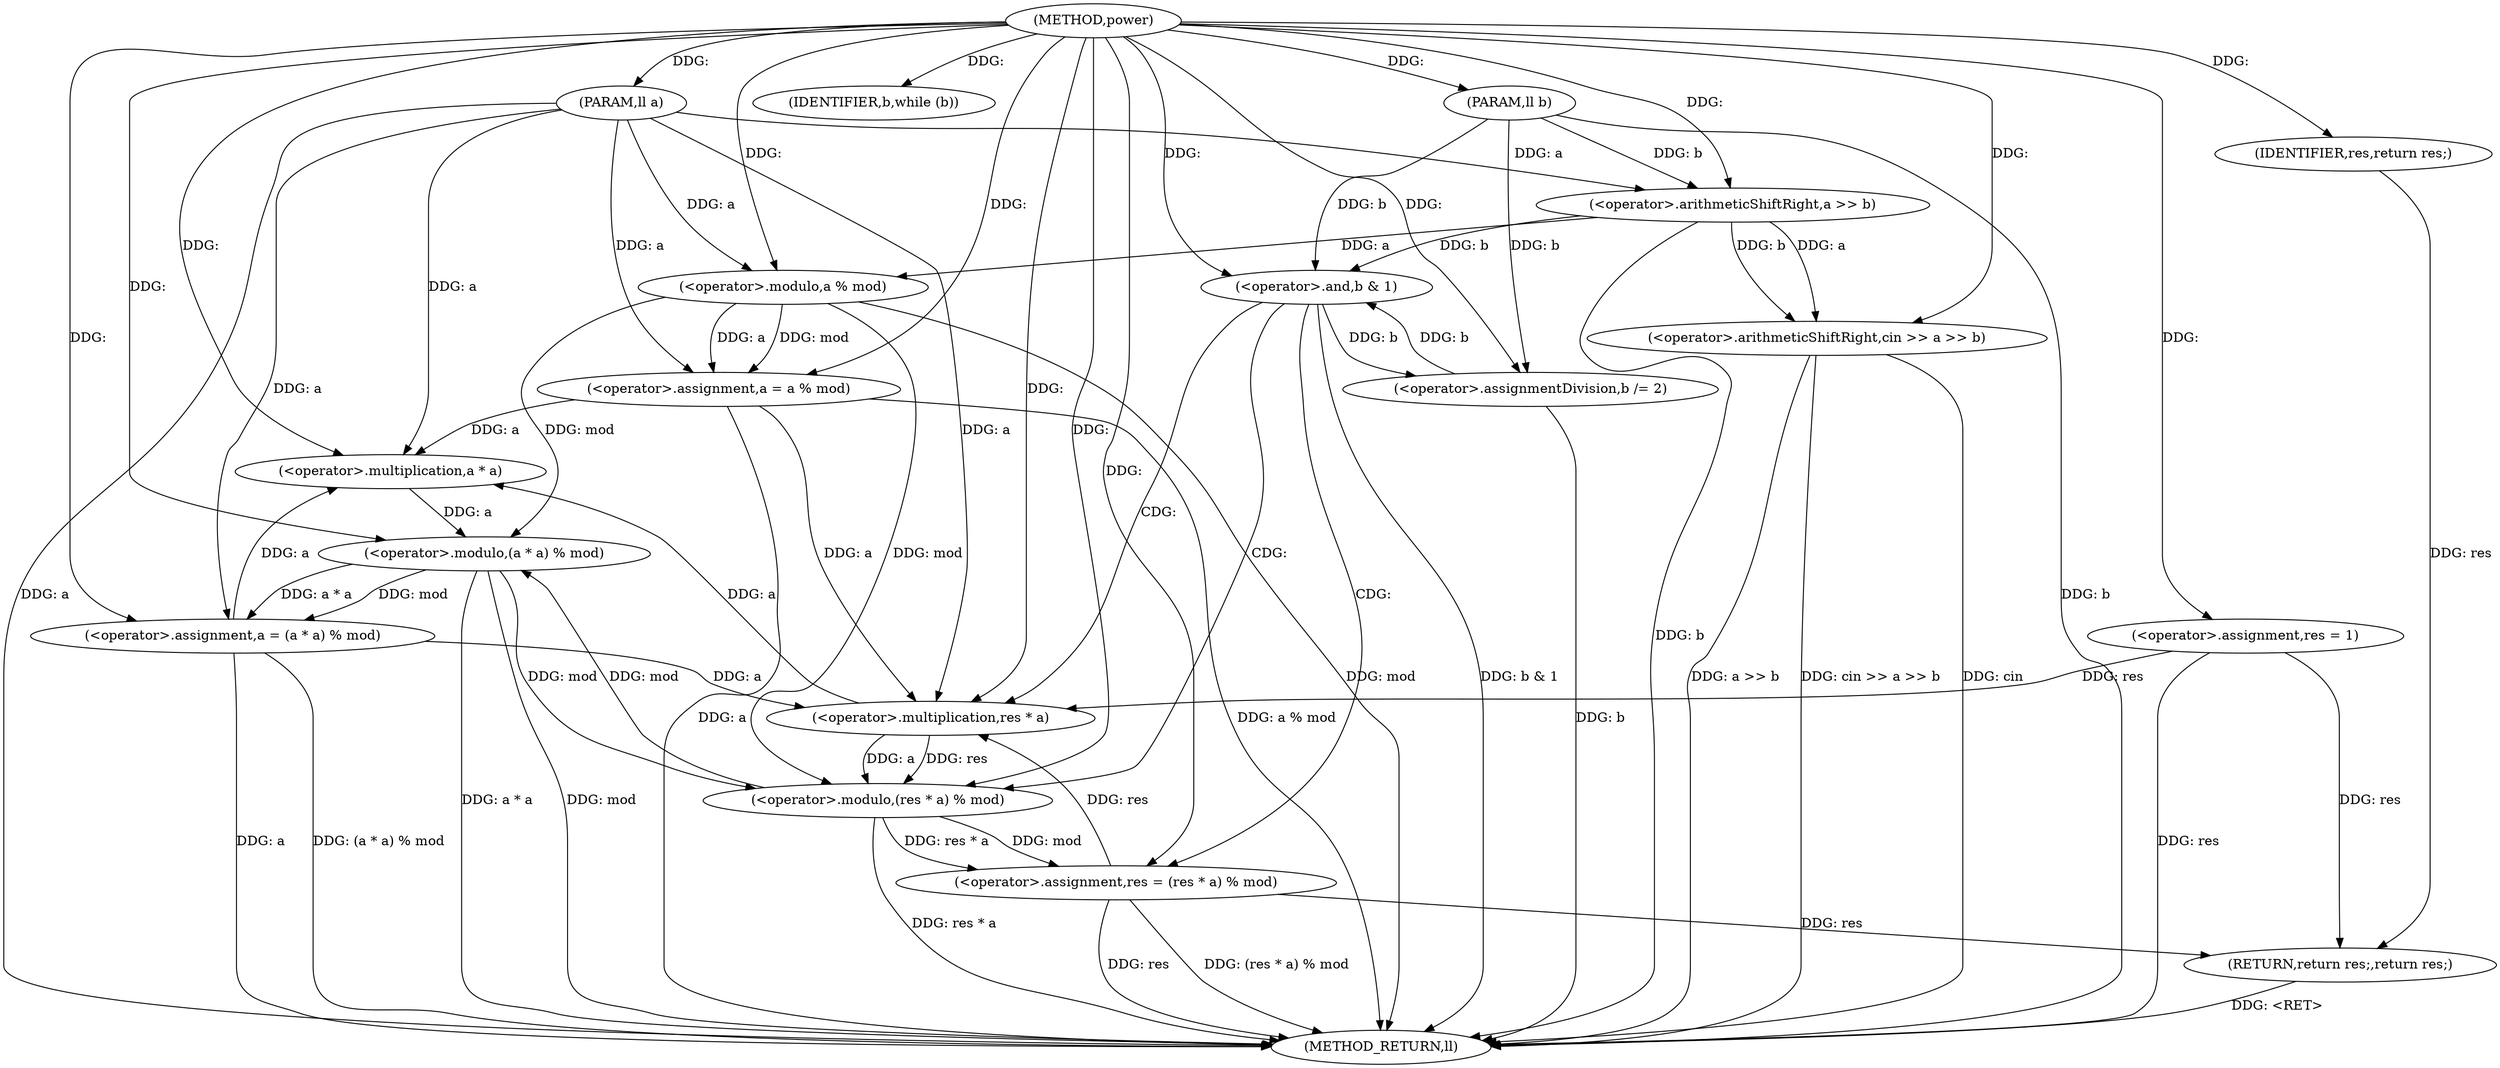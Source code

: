digraph "power" {  
"1000112" [label = "(METHOD,power)" ]
"1000157" [label = "(METHOD_RETURN,ll)" ]
"1000113" [label = "(PARAM,ll a)" ]
"1000114" [label = "(PARAM,ll b)" ]
"1000117" [label = "(<operator>.assignment,res = 1)" ]
"1000120" [label = "(<operator>.arithmeticShiftRight,cin >> a >> b)" ]
"1000125" [label = "(<operator>.assignment,a = a % mod)" ]
"1000155" [label = "(RETURN,return res;,return res;)" ]
"1000131" [label = "(IDENTIFIER,b,while (b))" ]
"1000156" [label = "(IDENTIFIER,res,return res;)" ]
"1000122" [label = "(<operator>.arithmeticShiftRight,a >> b)" ]
"1000127" [label = "(<operator>.modulo,a % mod)" ]
"1000145" [label = "(<operator>.assignmentDivision,b /= 2)" ]
"1000148" [label = "(<operator>.assignment,a = (a * a) % mod)" ]
"1000134" [label = "(<operator>.and,b & 1)" ]
"1000138" [label = "(<operator>.assignment,res = (res * a) % mod)" ]
"1000150" [label = "(<operator>.modulo,(a * a) % mod)" ]
"1000151" [label = "(<operator>.multiplication,a * a)" ]
"1000140" [label = "(<operator>.modulo,(res * a) % mod)" ]
"1000141" [label = "(<operator>.multiplication,res * a)" ]
  "1000155" -> "1000157"  [ label = "DDG: <RET>"] 
  "1000113" -> "1000157"  [ label = "DDG: a"] 
  "1000114" -> "1000157"  [ label = "DDG: b"] 
  "1000117" -> "1000157"  [ label = "DDG: res"] 
  "1000122" -> "1000157"  [ label = "DDG: b"] 
  "1000120" -> "1000157"  [ label = "DDG: a >> b"] 
  "1000120" -> "1000157"  [ label = "DDG: cin >> a >> b"] 
  "1000125" -> "1000157"  [ label = "DDG: a"] 
  "1000127" -> "1000157"  [ label = "DDG: mod"] 
  "1000125" -> "1000157"  [ label = "DDG: a % mod"] 
  "1000134" -> "1000157"  [ label = "DDG: b & 1"] 
  "1000138" -> "1000157"  [ label = "DDG: res"] 
  "1000140" -> "1000157"  [ label = "DDG: res * a"] 
  "1000138" -> "1000157"  [ label = "DDG: (res * a) % mod"] 
  "1000145" -> "1000157"  [ label = "DDG: b"] 
  "1000148" -> "1000157"  [ label = "DDG: a"] 
  "1000150" -> "1000157"  [ label = "DDG: a * a"] 
  "1000150" -> "1000157"  [ label = "DDG: mod"] 
  "1000148" -> "1000157"  [ label = "DDG: (a * a) % mod"] 
  "1000120" -> "1000157"  [ label = "DDG: cin"] 
  "1000112" -> "1000113"  [ label = "DDG: "] 
  "1000112" -> "1000114"  [ label = "DDG: "] 
  "1000112" -> "1000117"  [ label = "DDG: "] 
  "1000127" -> "1000125"  [ label = "DDG: a"] 
  "1000127" -> "1000125"  [ label = "DDG: mod"] 
  "1000156" -> "1000155"  [ label = "DDG: res"] 
  "1000117" -> "1000155"  [ label = "DDG: res"] 
  "1000138" -> "1000155"  [ label = "DDG: res"] 
  "1000112" -> "1000120"  [ label = "DDG: "] 
  "1000122" -> "1000120"  [ label = "DDG: a"] 
  "1000122" -> "1000120"  [ label = "DDG: b"] 
  "1000113" -> "1000125"  [ label = "DDG: a"] 
  "1000112" -> "1000125"  [ label = "DDG: "] 
  "1000112" -> "1000131"  [ label = "DDG: "] 
  "1000112" -> "1000156"  [ label = "DDG: "] 
  "1000113" -> "1000122"  [ label = "DDG: a"] 
  "1000112" -> "1000122"  [ label = "DDG: "] 
  "1000114" -> "1000122"  [ label = "DDG: b"] 
  "1000122" -> "1000127"  [ label = "DDG: a"] 
  "1000113" -> "1000127"  [ label = "DDG: a"] 
  "1000112" -> "1000127"  [ label = "DDG: "] 
  "1000112" -> "1000145"  [ label = "DDG: "] 
  "1000150" -> "1000148"  [ label = "DDG: mod"] 
  "1000150" -> "1000148"  [ label = "DDG: a * a"] 
  "1000134" -> "1000145"  [ label = "DDG: b"] 
  "1000114" -> "1000145"  [ label = "DDG: b"] 
  "1000113" -> "1000148"  [ label = "DDG: a"] 
  "1000112" -> "1000148"  [ label = "DDG: "] 
  "1000122" -> "1000134"  [ label = "DDG: b"] 
  "1000145" -> "1000134"  [ label = "DDG: b"] 
  "1000114" -> "1000134"  [ label = "DDG: b"] 
  "1000112" -> "1000134"  [ label = "DDG: "] 
  "1000140" -> "1000138"  [ label = "DDG: res * a"] 
  "1000140" -> "1000138"  [ label = "DDG: mod"] 
  "1000151" -> "1000150"  [ label = "DDG: a"] 
  "1000127" -> "1000150"  [ label = "DDG: mod"] 
  "1000140" -> "1000150"  [ label = "DDG: mod"] 
  "1000112" -> "1000150"  [ label = "DDG: "] 
  "1000112" -> "1000138"  [ label = "DDG: "] 
  "1000125" -> "1000151"  [ label = "DDG: a"] 
  "1000141" -> "1000151"  [ label = "DDG: a"] 
  "1000148" -> "1000151"  [ label = "DDG: a"] 
  "1000113" -> "1000151"  [ label = "DDG: a"] 
  "1000112" -> "1000151"  [ label = "DDG: "] 
  "1000141" -> "1000140"  [ label = "DDG: res"] 
  "1000141" -> "1000140"  [ label = "DDG: a"] 
  "1000127" -> "1000140"  [ label = "DDG: mod"] 
  "1000150" -> "1000140"  [ label = "DDG: mod"] 
  "1000112" -> "1000140"  [ label = "DDG: "] 
  "1000117" -> "1000141"  [ label = "DDG: res"] 
  "1000138" -> "1000141"  [ label = "DDG: res"] 
  "1000112" -> "1000141"  [ label = "DDG: "] 
  "1000125" -> "1000141"  [ label = "DDG: a"] 
  "1000148" -> "1000141"  [ label = "DDG: a"] 
  "1000113" -> "1000141"  [ label = "DDG: a"] 
  "1000134" -> "1000141"  [ label = "CDG: "] 
  "1000134" -> "1000140"  [ label = "CDG: "] 
  "1000134" -> "1000138"  [ label = "CDG: "] 
}
